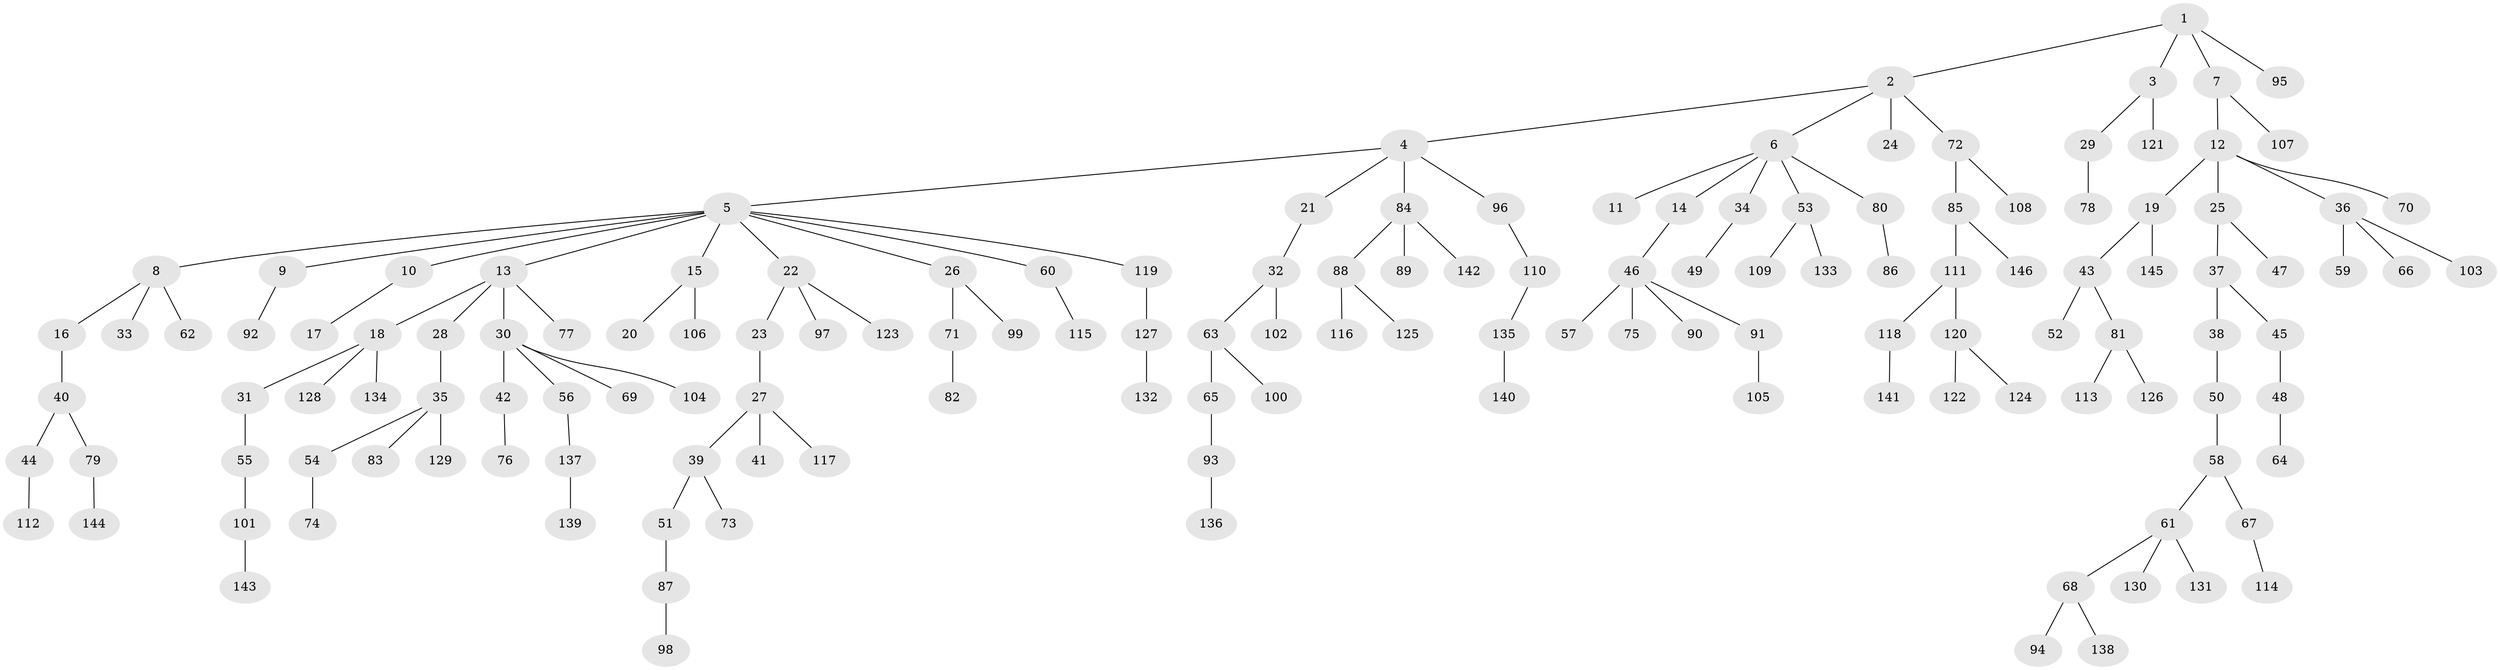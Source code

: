 // coarse degree distribution, {5: 0.00980392156862745, 6: 0.029411764705882353, 7: 0.0196078431372549, 10: 0.00980392156862745, 2: 0.20588235294117646, 3: 0.11764705882352941, 1: 0.5588235294117647, 4: 0.049019607843137254}
// Generated by graph-tools (version 1.1) at 2025/52/02/27/25 19:52:12]
// undirected, 146 vertices, 145 edges
graph export_dot {
graph [start="1"]
  node [color=gray90,style=filled];
  1;
  2;
  3;
  4;
  5;
  6;
  7;
  8;
  9;
  10;
  11;
  12;
  13;
  14;
  15;
  16;
  17;
  18;
  19;
  20;
  21;
  22;
  23;
  24;
  25;
  26;
  27;
  28;
  29;
  30;
  31;
  32;
  33;
  34;
  35;
  36;
  37;
  38;
  39;
  40;
  41;
  42;
  43;
  44;
  45;
  46;
  47;
  48;
  49;
  50;
  51;
  52;
  53;
  54;
  55;
  56;
  57;
  58;
  59;
  60;
  61;
  62;
  63;
  64;
  65;
  66;
  67;
  68;
  69;
  70;
  71;
  72;
  73;
  74;
  75;
  76;
  77;
  78;
  79;
  80;
  81;
  82;
  83;
  84;
  85;
  86;
  87;
  88;
  89;
  90;
  91;
  92;
  93;
  94;
  95;
  96;
  97;
  98;
  99;
  100;
  101;
  102;
  103;
  104;
  105;
  106;
  107;
  108;
  109;
  110;
  111;
  112;
  113;
  114;
  115;
  116;
  117;
  118;
  119;
  120;
  121;
  122;
  123;
  124;
  125;
  126;
  127;
  128;
  129;
  130;
  131;
  132;
  133;
  134;
  135;
  136;
  137;
  138;
  139;
  140;
  141;
  142;
  143;
  144;
  145;
  146;
  1 -- 2;
  1 -- 3;
  1 -- 7;
  1 -- 95;
  2 -- 4;
  2 -- 6;
  2 -- 24;
  2 -- 72;
  3 -- 29;
  3 -- 121;
  4 -- 5;
  4 -- 21;
  4 -- 84;
  4 -- 96;
  5 -- 8;
  5 -- 9;
  5 -- 10;
  5 -- 13;
  5 -- 15;
  5 -- 22;
  5 -- 26;
  5 -- 60;
  5 -- 119;
  6 -- 11;
  6 -- 14;
  6 -- 34;
  6 -- 53;
  6 -- 80;
  7 -- 12;
  7 -- 107;
  8 -- 16;
  8 -- 33;
  8 -- 62;
  9 -- 92;
  10 -- 17;
  12 -- 19;
  12 -- 25;
  12 -- 36;
  12 -- 70;
  13 -- 18;
  13 -- 28;
  13 -- 30;
  13 -- 77;
  14 -- 46;
  15 -- 20;
  15 -- 106;
  16 -- 40;
  18 -- 31;
  18 -- 128;
  18 -- 134;
  19 -- 43;
  19 -- 145;
  21 -- 32;
  22 -- 23;
  22 -- 97;
  22 -- 123;
  23 -- 27;
  25 -- 37;
  25 -- 47;
  26 -- 71;
  26 -- 99;
  27 -- 39;
  27 -- 41;
  27 -- 117;
  28 -- 35;
  29 -- 78;
  30 -- 42;
  30 -- 56;
  30 -- 69;
  30 -- 104;
  31 -- 55;
  32 -- 63;
  32 -- 102;
  34 -- 49;
  35 -- 54;
  35 -- 83;
  35 -- 129;
  36 -- 59;
  36 -- 66;
  36 -- 103;
  37 -- 38;
  37 -- 45;
  38 -- 50;
  39 -- 51;
  39 -- 73;
  40 -- 44;
  40 -- 79;
  42 -- 76;
  43 -- 52;
  43 -- 81;
  44 -- 112;
  45 -- 48;
  46 -- 57;
  46 -- 75;
  46 -- 90;
  46 -- 91;
  48 -- 64;
  50 -- 58;
  51 -- 87;
  53 -- 109;
  53 -- 133;
  54 -- 74;
  55 -- 101;
  56 -- 137;
  58 -- 61;
  58 -- 67;
  60 -- 115;
  61 -- 68;
  61 -- 130;
  61 -- 131;
  63 -- 65;
  63 -- 100;
  65 -- 93;
  67 -- 114;
  68 -- 94;
  68 -- 138;
  71 -- 82;
  72 -- 85;
  72 -- 108;
  79 -- 144;
  80 -- 86;
  81 -- 113;
  81 -- 126;
  84 -- 88;
  84 -- 89;
  84 -- 142;
  85 -- 111;
  85 -- 146;
  87 -- 98;
  88 -- 116;
  88 -- 125;
  91 -- 105;
  93 -- 136;
  96 -- 110;
  101 -- 143;
  110 -- 135;
  111 -- 118;
  111 -- 120;
  118 -- 141;
  119 -- 127;
  120 -- 122;
  120 -- 124;
  127 -- 132;
  135 -- 140;
  137 -- 139;
}
